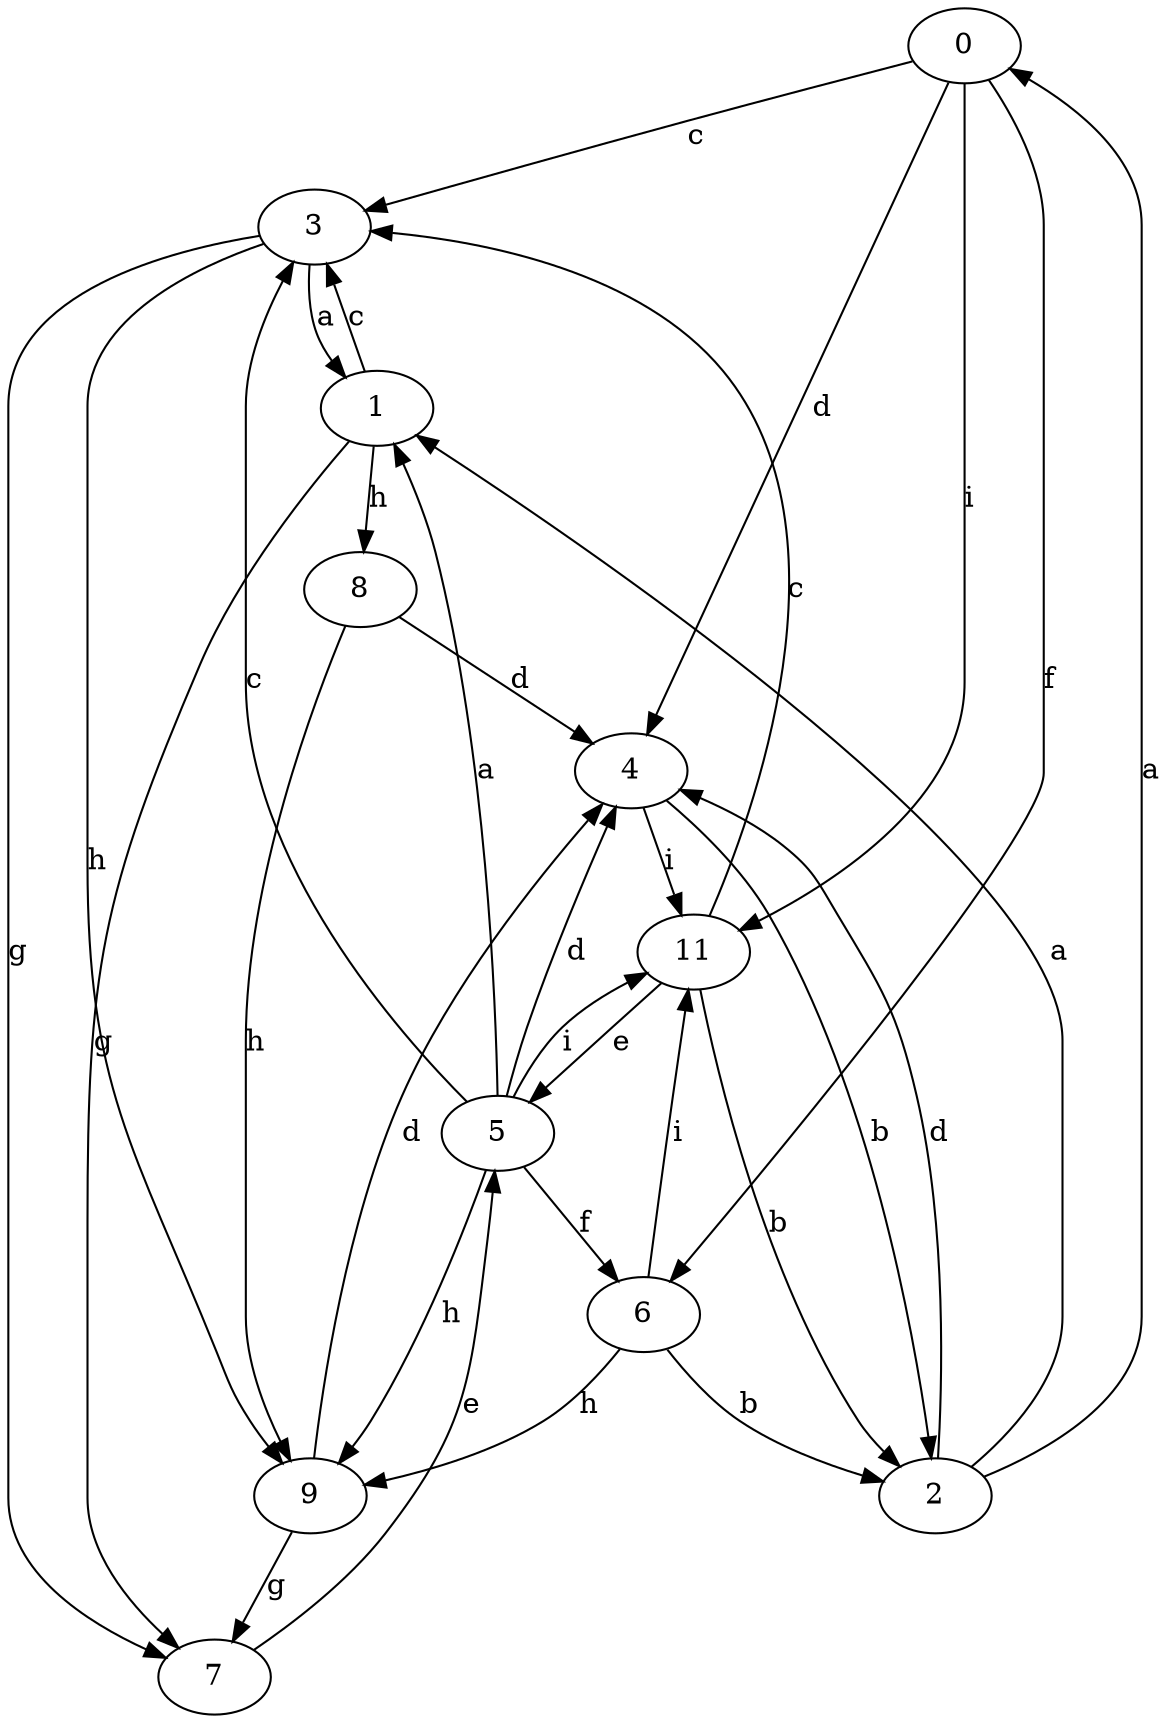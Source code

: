 strict digraph  {
0;
1;
2;
3;
4;
5;
6;
7;
8;
9;
11;
0 -> 3  [label=c];
0 -> 4  [label=d];
0 -> 6  [label=f];
0 -> 11  [label=i];
1 -> 3  [label=c];
1 -> 7  [label=g];
1 -> 8  [label=h];
2 -> 0  [label=a];
2 -> 1  [label=a];
2 -> 4  [label=d];
3 -> 1  [label=a];
3 -> 7  [label=g];
3 -> 9  [label=h];
4 -> 2  [label=b];
4 -> 11  [label=i];
5 -> 1  [label=a];
5 -> 3  [label=c];
5 -> 4  [label=d];
5 -> 6  [label=f];
5 -> 9  [label=h];
5 -> 11  [label=i];
6 -> 2  [label=b];
6 -> 9  [label=h];
6 -> 11  [label=i];
7 -> 5  [label=e];
8 -> 4  [label=d];
8 -> 9  [label=h];
9 -> 4  [label=d];
9 -> 7  [label=g];
11 -> 2  [label=b];
11 -> 3  [label=c];
11 -> 5  [label=e];
}
